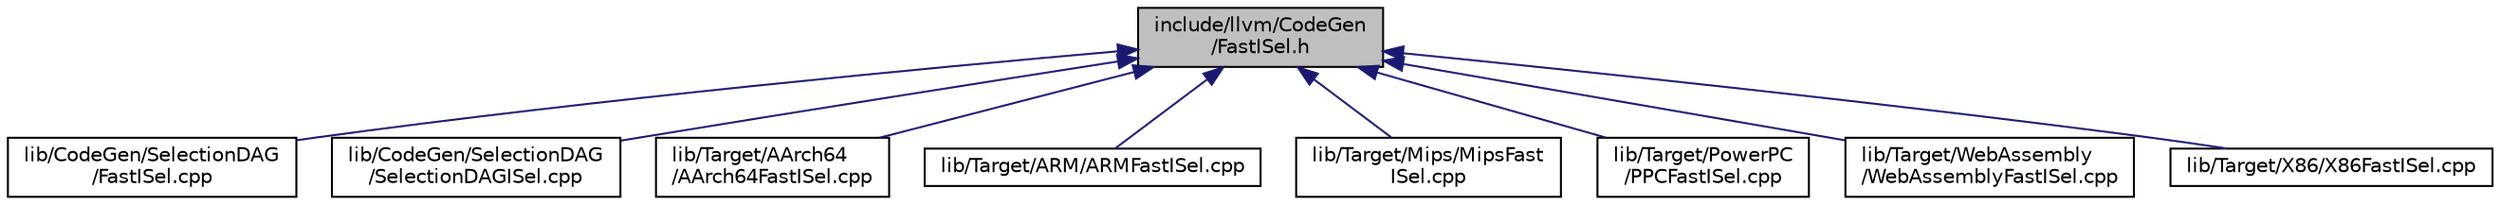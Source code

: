 digraph "include/llvm/CodeGen/FastISel.h"
{
 // LATEX_PDF_SIZE
  bgcolor="transparent";
  edge [fontname="Helvetica",fontsize="10",labelfontname="Helvetica",labelfontsize="10"];
  node [fontname="Helvetica",fontsize="10",shape="box"];
  Node1 [label="include/llvm/CodeGen\l/FastISel.h",height=0.2,width=0.4,color="black", fillcolor="grey75", style="filled", fontcolor="black",tooltip="This file defines the FastISel class."];
  Node1 -> Node2 [dir="back",color="midnightblue",fontsize="10",style="solid",fontname="Helvetica"];
  Node2 [label="lib/CodeGen/SelectionDAG\l/FastISel.cpp",height=0.2,width=0.4,color="black",URL="$FastISel_8cpp.html",tooltip=" "];
  Node1 -> Node3 [dir="back",color="midnightblue",fontsize="10",style="solid",fontname="Helvetica"];
  Node3 [label="lib/CodeGen/SelectionDAG\l/SelectionDAGISel.cpp",height=0.2,width=0.4,color="black",URL="$SelectionDAGISel_8cpp.html",tooltip=" "];
  Node1 -> Node4 [dir="back",color="midnightblue",fontsize="10",style="solid",fontname="Helvetica"];
  Node4 [label="lib/Target/AArch64\l/AArch64FastISel.cpp",height=0.2,width=0.4,color="black",URL="$AArch64FastISel_8cpp.html",tooltip=" "];
  Node1 -> Node5 [dir="back",color="midnightblue",fontsize="10",style="solid",fontname="Helvetica"];
  Node5 [label="lib/Target/ARM/ARMFastISel.cpp",height=0.2,width=0.4,color="black",URL="$ARMFastISel_8cpp.html",tooltip=" "];
  Node1 -> Node6 [dir="back",color="midnightblue",fontsize="10",style="solid",fontname="Helvetica"];
  Node6 [label="lib/Target/Mips/MipsFast\lISel.cpp",height=0.2,width=0.4,color="black",URL="$MipsFastISel_8cpp.html",tooltip="This file defines the MIPS-specific support for the FastISel class."];
  Node1 -> Node7 [dir="back",color="midnightblue",fontsize="10",style="solid",fontname="Helvetica"];
  Node7 [label="lib/Target/PowerPC\l/PPCFastISel.cpp",height=0.2,width=0.4,color="black",URL="$PPCFastISel_8cpp.html",tooltip=" "];
  Node1 -> Node8 [dir="back",color="midnightblue",fontsize="10",style="solid",fontname="Helvetica"];
  Node8 [label="lib/Target/WebAssembly\l/WebAssemblyFastISel.cpp",height=0.2,width=0.4,color="black",URL="$WebAssemblyFastISel_8cpp.html",tooltip="This file defines the WebAssembly-specific support for the FastISel class."];
  Node1 -> Node9 [dir="back",color="midnightblue",fontsize="10",style="solid",fontname="Helvetica"];
  Node9 [label="lib/Target/X86/X86FastISel.cpp",height=0.2,width=0.4,color="black",URL="$X86FastISel_8cpp.html",tooltip=" "];
}
